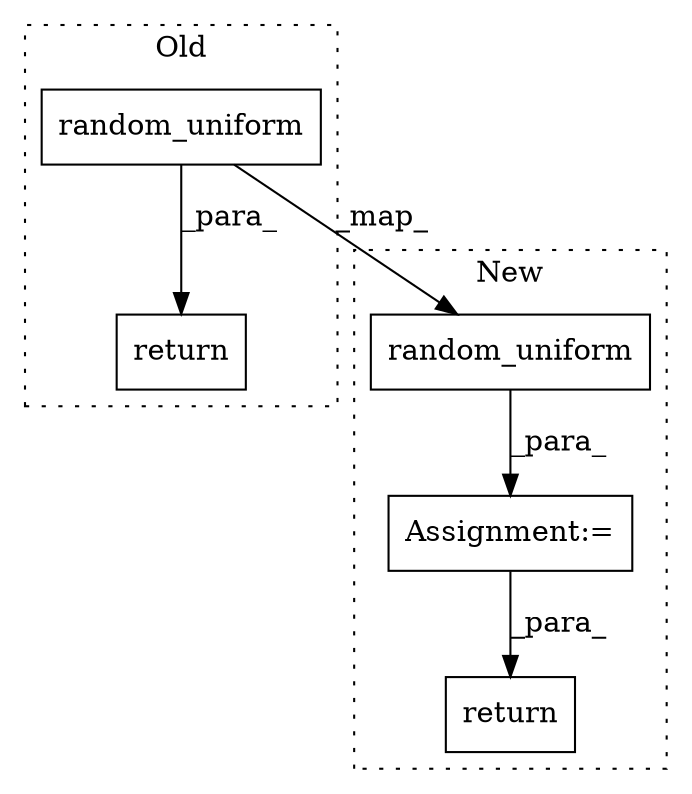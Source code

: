 digraph G {
subgraph cluster0 {
1 [label="random_uniform" a="32" s="2312" l="16" shape="box"];
5 [label="return" a="41" s="2285" l="7" shape="box"];
label = "Old";
style="dotted";
}
subgraph cluster1 {
2 [label="random_uniform" a="32" s="2290" l="16" shape="box"];
3 [label="Assignment:=" a="7" s="2269" l="1" shape="box"];
4 [label="return" a="41" s="2358" l="7" shape="box"];
label = "New";
style="dotted";
}
1 -> 2 [label="_map_"];
1 -> 5 [label="_para_"];
2 -> 3 [label="_para_"];
3 -> 4 [label="_para_"];
}